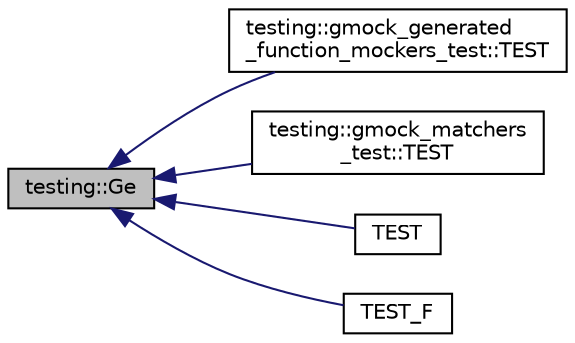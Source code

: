 digraph "testing::Ge"
{
  edge [fontname="Helvetica",fontsize="10",labelfontname="Helvetica",labelfontsize="10"];
  node [fontname="Helvetica",fontsize="10",shape=record];
  rankdir="LR";
  Node595 [label="testing::Ge",height=0.2,width=0.4,color="black", fillcolor="grey75", style="filled", fontcolor="black"];
  Node595 -> Node596 [dir="back",color="midnightblue",fontsize="10",style="solid",fontname="Helvetica"];
  Node596 [label="testing::gmock_generated\l_function_mockers_test::TEST",height=0.2,width=0.4,color="black", fillcolor="white", style="filled",URL="$dc/d1b/namespacetesting_1_1gmock__generated__function__mockers__test.html#ab6337da98bc6bc97100ab177386f3b2b"];
  Node595 -> Node597 [dir="back",color="midnightblue",fontsize="10",style="solid",fontname="Helvetica"];
  Node597 [label="testing::gmock_matchers\l_test::TEST",height=0.2,width=0.4,color="black", fillcolor="white", style="filled",URL="$d5/de1/namespacetesting_1_1gmock__matchers__test.html#a7d73fdbbee36ccf241ec6e328175655b"];
  Node595 -> Node598 [dir="back",color="midnightblue",fontsize="10",style="solid",fontname="Helvetica"];
  Node598 [label="TEST",height=0.2,width=0.4,color="black", fillcolor="white", style="filled",URL="$d8/dce/gmock__link__test_8h.html#a180ffdf57248ab9b453f3edcd93755ef"];
  Node595 -> Node599 [dir="back",color="midnightblue",fontsize="10",style="solid",fontname="Helvetica"];
  Node599 [label="TEST_F",height=0.2,width=0.4,color="black", fillcolor="white", style="filled",URL="$db/d29/gmock__output__test___8cc.html#a3e14c0f9607348fdca074ccc6589fbdd"];
}
